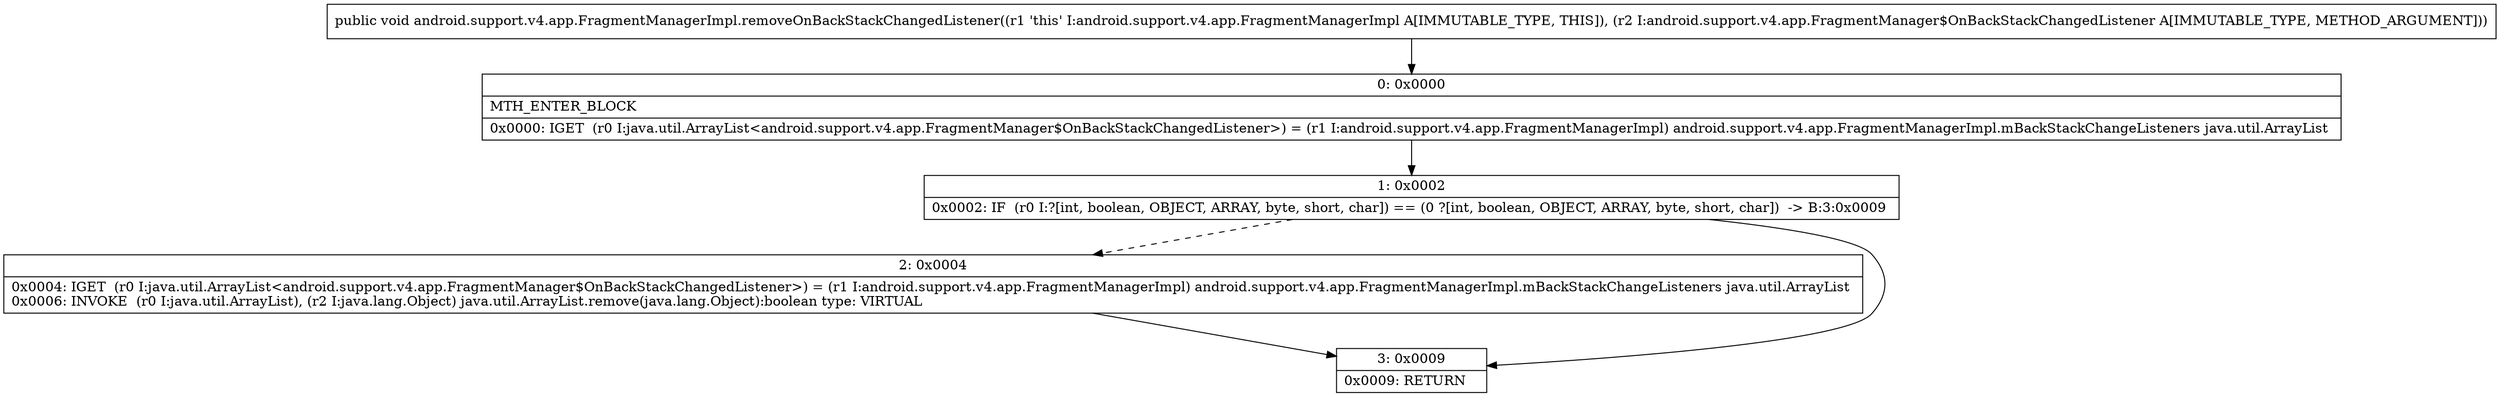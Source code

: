 digraph "CFG forandroid.support.v4.app.FragmentManagerImpl.removeOnBackStackChangedListener(Landroid\/support\/v4\/app\/FragmentManager$OnBackStackChangedListener;)V" {
Node_0 [shape=record,label="{0\:\ 0x0000|MTH_ENTER_BLOCK\l|0x0000: IGET  (r0 I:java.util.ArrayList\<android.support.v4.app.FragmentManager$OnBackStackChangedListener\>) = (r1 I:android.support.v4.app.FragmentManagerImpl) android.support.v4.app.FragmentManagerImpl.mBackStackChangeListeners java.util.ArrayList \l}"];
Node_1 [shape=record,label="{1\:\ 0x0002|0x0002: IF  (r0 I:?[int, boolean, OBJECT, ARRAY, byte, short, char]) == (0 ?[int, boolean, OBJECT, ARRAY, byte, short, char])  \-\> B:3:0x0009 \l}"];
Node_2 [shape=record,label="{2\:\ 0x0004|0x0004: IGET  (r0 I:java.util.ArrayList\<android.support.v4.app.FragmentManager$OnBackStackChangedListener\>) = (r1 I:android.support.v4.app.FragmentManagerImpl) android.support.v4.app.FragmentManagerImpl.mBackStackChangeListeners java.util.ArrayList \l0x0006: INVOKE  (r0 I:java.util.ArrayList), (r2 I:java.lang.Object) java.util.ArrayList.remove(java.lang.Object):boolean type: VIRTUAL \l}"];
Node_3 [shape=record,label="{3\:\ 0x0009|0x0009: RETURN   \l}"];
MethodNode[shape=record,label="{public void android.support.v4.app.FragmentManagerImpl.removeOnBackStackChangedListener((r1 'this' I:android.support.v4.app.FragmentManagerImpl A[IMMUTABLE_TYPE, THIS]), (r2 I:android.support.v4.app.FragmentManager$OnBackStackChangedListener A[IMMUTABLE_TYPE, METHOD_ARGUMENT])) }"];
MethodNode -> Node_0;
Node_0 -> Node_1;
Node_1 -> Node_2[style=dashed];
Node_1 -> Node_3;
Node_2 -> Node_3;
}

